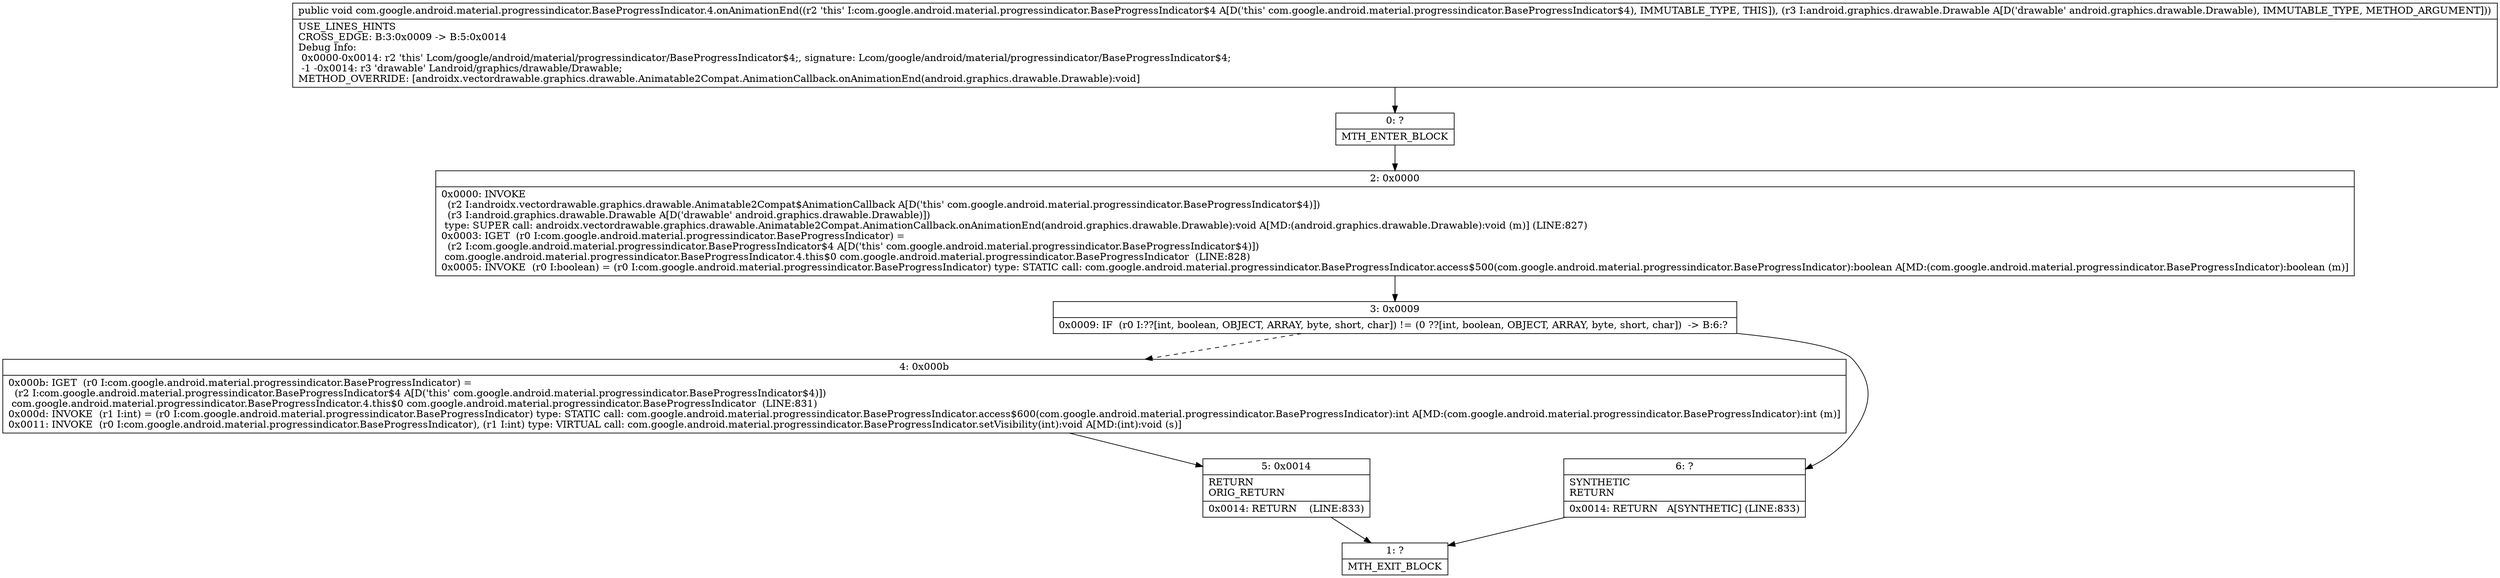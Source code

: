 digraph "CFG forcom.google.android.material.progressindicator.BaseProgressIndicator.4.onAnimationEnd(Landroid\/graphics\/drawable\/Drawable;)V" {
Node_0 [shape=record,label="{0\:\ ?|MTH_ENTER_BLOCK\l}"];
Node_2 [shape=record,label="{2\:\ 0x0000|0x0000: INVOKE  \l  (r2 I:androidx.vectordrawable.graphics.drawable.Animatable2Compat$AnimationCallback A[D('this' com.google.android.material.progressindicator.BaseProgressIndicator$4)])\l  (r3 I:android.graphics.drawable.Drawable A[D('drawable' android.graphics.drawable.Drawable)])\l type: SUPER call: androidx.vectordrawable.graphics.drawable.Animatable2Compat.AnimationCallback.onAnimationEnd(android.graphics.drawable.Drawable):void A[MD:(android.graphics.drawable.Drawable):void (m)] (LINE:827)\l0x0003: IGET  (r0 I:com.google.android.material.progressindicator.BaseProgressIndicator) = \l  (r2 I:com.google.android.material.progressindicator.BaseProgressIndicator$4 A[D('this' com.google.android.material.progressindicator.BaseProgressIndicator$4)])\l com.google.android.material.progressindicator.BaseProgressIndicator.4.this$0 com.google.android.material.progressindicator.BaseProgressIndicator  (LINE:828)\l0x0005: INVOKE  (r0 I:boolean) = (r0 I:com.google.android.material.progressindicator.BaseProgressIndicator) type: STATIC call: com.google.android.material.progressindicator.BaseProgressIndicator.access$500(com.google.android.material.progressindicator.BaseProgressIndicator):boolean A[MD:(com.google.android.material.progressindicator.BaseProgressIndicator):boolean (m)]\l}"];
Node_3 [shape=record,label="{3\:\ 0x0009|0x0009: IF  (r0 I:??[int, boolean, OBJECT, ARRAY, byte, short, char]) != (0 ??[int, boolean, OBJECT, ARRAY, byte, short, char])  \-\> B:6:? \l}"];
Node_4 [shape=record,label="{4\:\ 0x000b|0x000b: IGET  (r0 I:com.google.android.material.progressindicator.BaseProgressIndicator) = \l  (r2 I:com.google.android.material.progressindicator.BaseProgressIndicator$4 A[D('this' com.google.android.material.progressindicator.BaseProgressIndicator$4)])\l com.google.android.material.progressindicator.BaseProgressIndicator.4.this$0 com.google.android.material.progressindicator.BaseProgressIndicator  (LINE:831)\l0x000d: INVOKE  (r1 I:int) = (r0 I:com.google.android.material.progressindicator.BaseProgressIndicator) type: STATIC call: com.google.android.material.progressindicator.BaseProgressIndicator.access$600(com.google.android.material.progressindicator.BaseProgressIndicator):int A[MD:(com.google.android.material.progressindicator.BaseProgressIndicator):int (m)]\l0x0011: INVOKE  (r0 I:com.google.android.material.progressindicator.BaseProgressIndicator), (r1 I:int) type: VIRTUAL call: com.google.android.material.progressindicator.BaseProgressIndicator.setVisibility(int):void A[MD:(int):void (s)]\l}"];
Node_5 [shape=record,label="{5\:\ 0x0014|RETURN\lORIG_RETURN\l|0x0014: RETURN    (LINE:833)\l}"];
Node_1 [shape=record,label="{1\:\ ?|MTH_EXIT_BLOCK\l}"];
Node_6 [shape=record,label="{6\:\ ?|SYNTHETIC\lRETURN\l|0x0014: RETURN   A[SYNTHETIC] (LINE:833)\l}"];
MethodNode[shape=record,label="{public void com.google.android.material.progressindicator.BaseProgressIndicator.4.onAnimationEnd((r2 'this' I:com.google.android.material.progressindicator.BaseProgressIndicator$4 A[D('this' com.google.android.material.progressindicator.BaseProgressIndicator$4), IMMUTABLE_TYPE, THIS]), (r3 I:android.graphics.drawable.Drawable A[D('drawable' android.graphics.drawable.Drawable), IMMUTABLE_TYPE, METHOD_ARGUMENT]))  | USE_LINES_HINTS\lCROSS_EDGE: B:3:0x0009 \-\> B:5:0x0014\lDebug Info:\l  0x0000\-0x0014: r2 'this' Lcom\/google\/android\/material\/progressindicator\/BaseProgressIndicator$4;, signature: Lcom\/google\/android\/material\/progressindicator\/BaseProgressIndicator$4;\l  \-1 \-0x0014: r3 'drawable' Landroid\/graphics\/drawable\/Drawable;\lMETHOD_OVERRIDE: [androidx.vectordrawable.graphics.drawable.Animatable2Compat.AnimationCallback.onAnimationEnd(android.graphics.drawable.Drawable):void]\l}"];
MethodNode -> Node_0;Node_0 -> Node_2;
Node_2 -> Node_3;
Node_3 -> Node_4[style=dashed];
Node_3 -> Node_6;
Node_4 -> Node_5;
Node_5 -> Node_1;
Node_6 -> Node_1;
}

